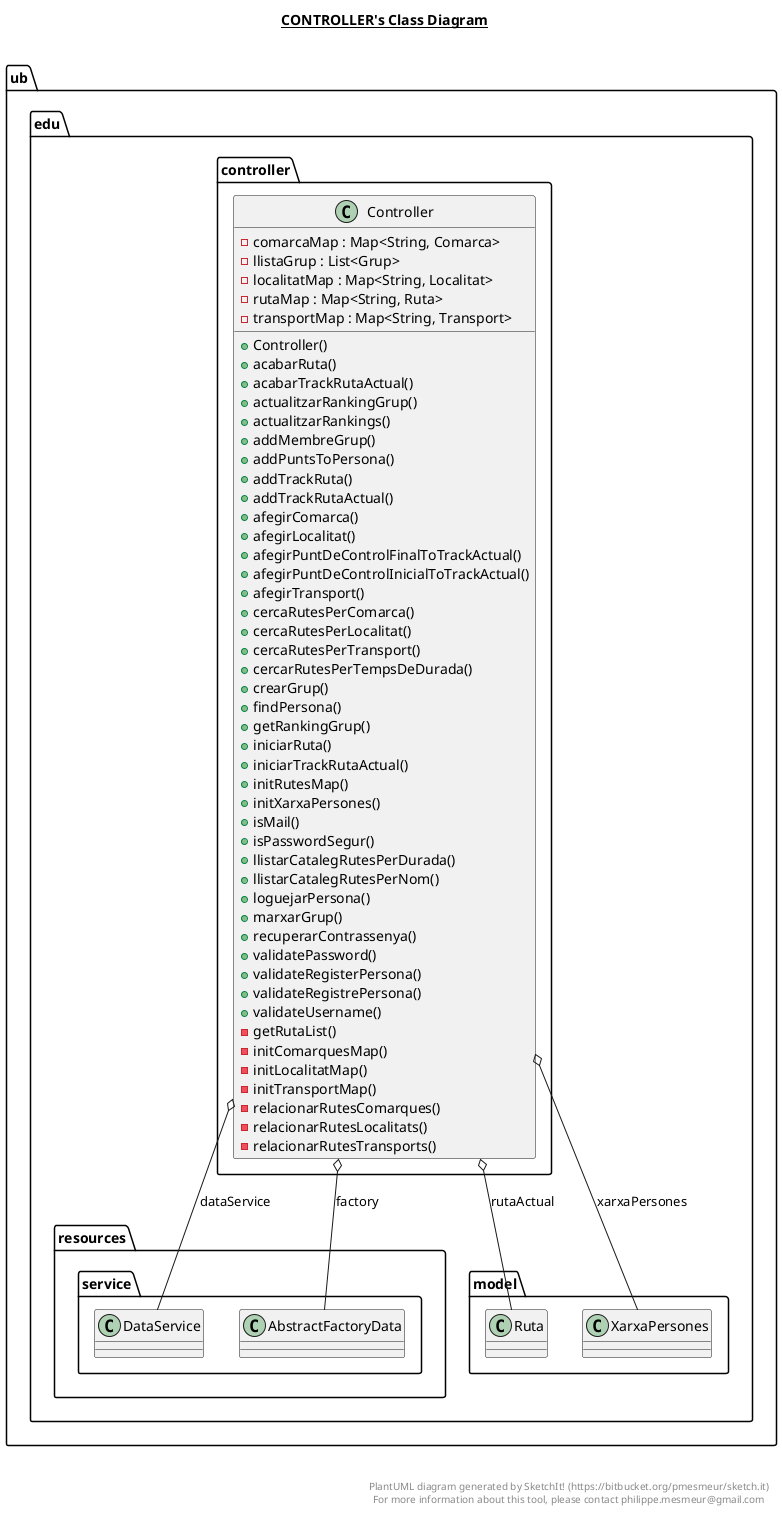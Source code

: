 @startuml

title __CONTROLLER's Class Diagram__\n

  namespace ub.edu.controller {
    class ub.edu.controller.Controller {
        - comarcaMap : Map<String, Comarca>
        - llistaGrup : List<Grup>
        - localitatMap : Map<String, Localitat>
        - rutaMap : Map<String, Ruta>
        - transportMap : Map<String, Transport>
        + Controller()
        + acabarRuta()
        + acabarTrackRutaActual()
        + actualitzarRankingGrup()
        + actualitzarRankings()
        + addMembreGrup()
        + addPuntsToPersona()
        + addTrackRuta()
        + addTrackRutaActual()
        + afegirComarca()
        + afegirLocalitat()
        + afegirPuntDeControlFinalToTrackActual()
        + afegirPuntDeControlInicialToTrackActual()
        + afegirTransport()
        + cercaRutesPerComarca()
        + cercaRutesPerLocalitat()
        + cercaRutesPerTransport()
        + cercarRutesPerTempsDeDurada()
        + crearGrup()
        + findPersona()
        + getRankingGrup()
        + iniciarRuta()
        + iniciarTrackRutaActual()
        + initRutesMap()
        + initXarxaPersones()
        + isMail()
        + isPasswordSegur()
        + llistarCatalegRutesPerDurada()
        + llistarCatalegRutesPerNom()
        + loguejarPersona()
        + marxarGrup()
        + recuperarContrassenya()
        + validatePassword()
        + validateRegisterPersona()
        + validateRegistrePersona()
        + validateUsername()
        - getRutaList()
        - initComarquesMap()
        - initLocalitatMap()
        - initTransportMap()
        - relacionarRutesComarques()
        - relacionarRutesLocalitats()
        - relacionarRutesTransports()
    }
  }
  

  ub.edu.controller.Controller o-- ub.edu.resources.service.DataService : dataService
  ub.edu.controller.Controller o-- ub.edu.resources.service.AbstractFactoryData : factory
  ub.edu.controller.Controller o-- ub.edu.model.Ruta : rutaActual
  ub.edu.controller.Controller o-- ub.edu.model.XarxaPersones : xarxaPersones


right footer


PlantUML diagram generated by SketchIt! (https://bitbucket.org/pmesmeur/sketch.it)
For more information about this tool, please contact philippe.mesmeur@gmail.com
endfooter

@enduml
